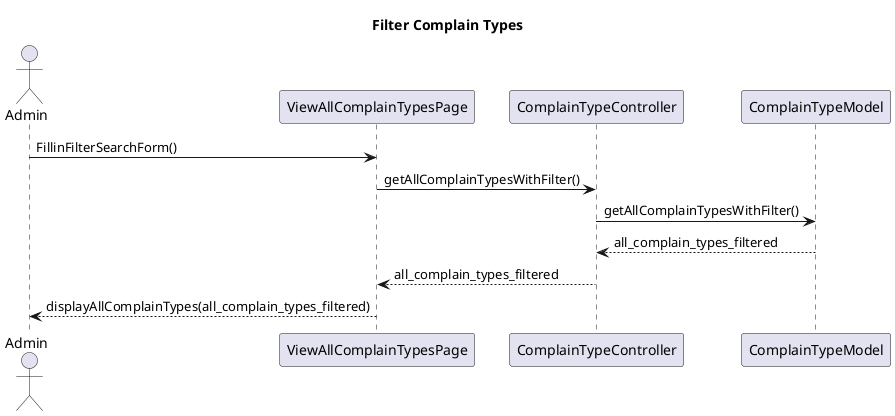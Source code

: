 @startuml
title Filter Complain Types
actor Admin as act
participant ViewAllComplainTypesPage as view
participant ComplainTypeController as ctrl
participant ComplainTypeModel as model

act -> view : FillinFilterSearchForm()
view -> ctrl: getAllComplainTypesWithFilter()
ctrl -> model: getAllComplainTypesWithFilter()
ctrl <-- model: all_complain_types_filtered
view <-- ctrl: all_complain_types_filtered
act <-- view: displayAllComplainTypes(all_complain_types_filtered)

@enduml